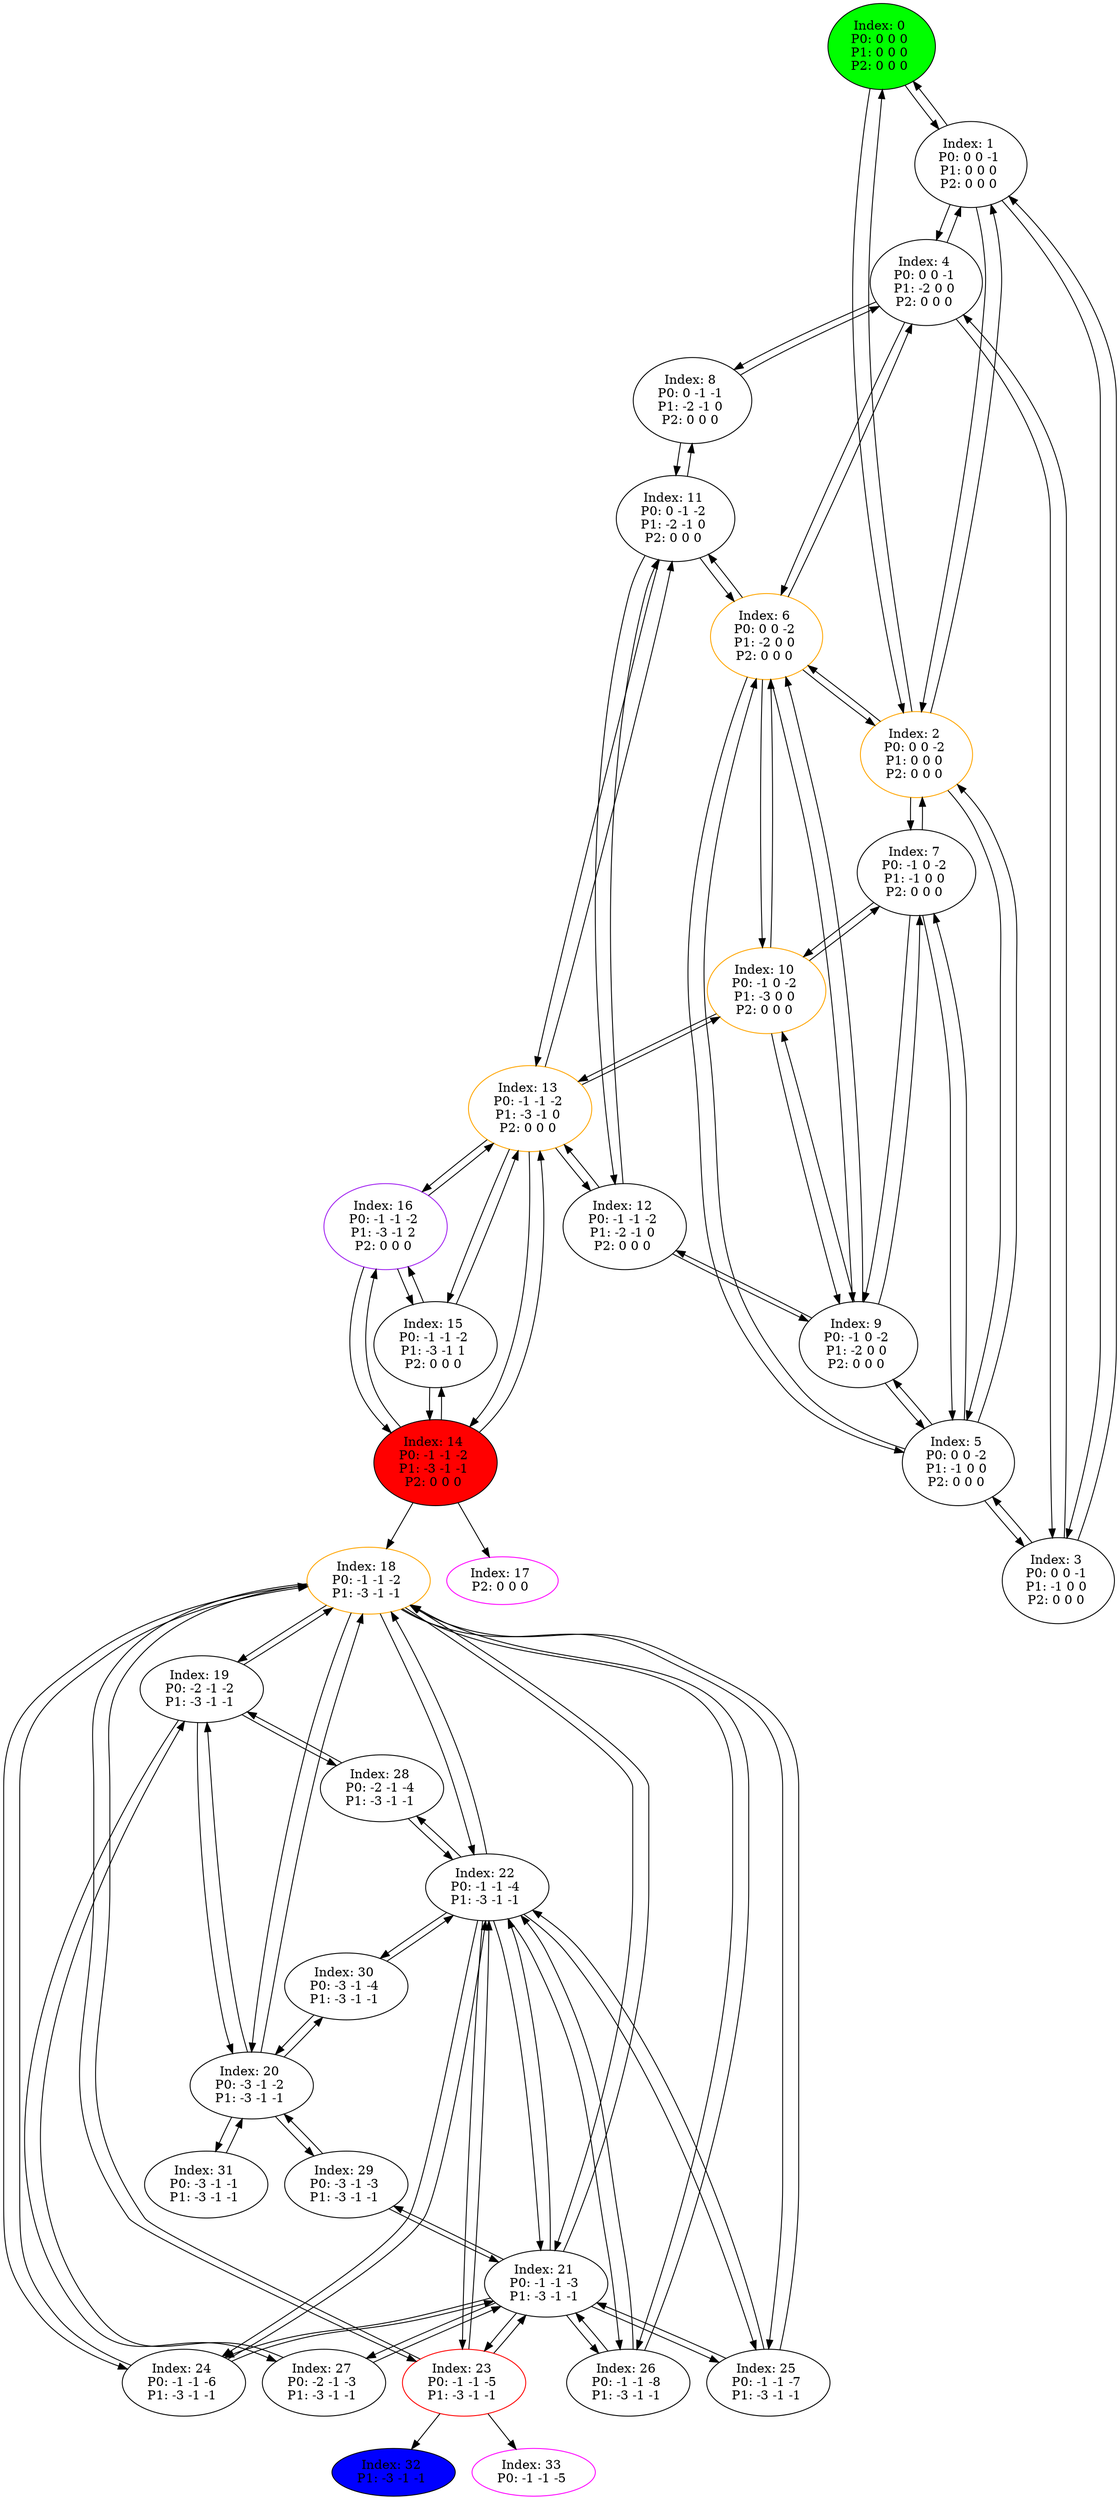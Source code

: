 digraph G {
color = "black"
0[label = "Index: 0 
P0: 0 0 0 
P1: 0 0 0 
P2: 0 0 0 
", style="filled", fillcolor = "green"]
1[label = "Index: 1 
P0: 0 0 -1 
P1: 0 0 0 
P2: 0 0 0 
"]
2[label = "Index: 2 
P0: 0 0 -2 
P1: 0 0 0 
P2: 0 0 0 
", color = "orange"]
3[label = "Index: 3 
P0: 0 0 -1 
P1: -1 0 0 
P2: 0 0 0 
"]
4[label = "Index: 4 
P0: 0 0 -1 
P1: -2 0 0 
P2: 0 0 0 
"]
5[label = "Index: 5 
P0: 0 0 -2 
P1: -1 0 0 
P2: 0 0 0 
"]
6[label = "Index: 6 
P0: 0 0 -2 
P1: -2 0 0 
P2: 0 0 0 
", color = "orange"]
7[label = "Index: 7 
P0: -1 0 -2 
P1: -1 0 0 
P2: 0 0 0 
"]
8[label = "Index: 8 
P0: 0 -1 -1 
P1: -2 -1 0 
P2: 0 0 0 
"]
9[label = "Index: 9 
P0: -1 0 -2 
P1: -2 0 0 
P2: 0 0 0 
"]
10[label = "Index: 10 
P0: -1 0 -2 
P1: -3 0 0 
P2: 0 0 0 
", color = "orange"]
11[label = "Index: 11 
P0: 0 -1 -2 
P1: -2 -1 0 
P2: 0 0 0 
"]
12[label = "Index: 12 
P0: -1 -1 -2 
P1: -2 -1 0 
P2: 0 0 0 
"]
13[label = "Index: 13 
P0: -1 -1 -2 
P1: -3 -1 0 
P2: 0 0 0 
", color = "orange"]
14[label = "Index: 14 
P0: -1 -1 -2 
P1: -3 -1 -1 
P2: 0 0 0 
", style="filled", fillcolor = "red"]
15[label = "Index: 15 
P0: -1 -1 -2 
P1: -3 -1 1 
P2: 0 0 0 
"]
16[label = "Index: 16 
P0: -1 -1 -2 
P1: -3 -1 2 
P2: 0 0 0 
", color = "purple"]
17[label = "Index: 17 
P2: 0 0 0 
", color = "fuchsia"]
18[label = "Index: 18 
P0: -1 -1 -2 
P1: -3 -1 -1 
", color = "orange"]
19[label = "Index: 19 
P0: -2 -1 -2 
P1: -3 -1 -1 
"]
20[label = "Index: 20 
P0: -3 -1 -2 
P1: -3 -1 -1 
"]
21[label = "Index: 21 
P0: -1 -1 -3 
P1: -3 -1 -1 
"]
22[label = "Index: 22 
P0: -1 -1 -4 
P1: -3 -1 -1 
"]
23[label = "Index: 23 
P0: -1 -1 -5 
P1: -3 -1 -1 
", color = "red"]
24[label = "Index: 24 
P0: -1 -1 -6 
P1: -3 -1 -1 
"]
25[label = "Index: 25 
P0: -1 -1 -7 
P1: -3 -1 -1 
"]
26[label = "Index: 26 
P0: -1 -1 -8 
P1: -3 -1 -1 
"]
27[label = "Index: 27 
P0: -2 -1 -3 
P1: -3 -1 -1 
"]
28[label = "Index: 28 
P0: -2 -1 -4 
P1: -3 -1 -1 
"]
29[label = "Index: 29 
P0: -3 -1 -3 
P1: -3 -1 -1 
"]
30[label = "Index: 30 
P0: -3 -1 -4 
P1: -3 -1 -1 
"]
31[label = "Index: 31 
P0: -3 -1 -1 
P1: -3 -1 -1 
"]
32[label = "Index: 32 
P1: -3 -1 -1 
", style="filled", fillcolor = "blue"]
33[label = "Index: 33 
P0: -1 -1 -5 
", color = "fuchsia"]
0 -> 1
0 -> 2

1 -> 0
1 -> 2
1 -> 3
1 -> 4

2 -> 0
2 -> 1
2 -> 5
2 -> 6
2 -> 7

3 -> 1
3 -> 5
3 -> 4

4 -> 1
4 -> 3
4 -> 6
4 -> 8

5 -> 2
5 -> 3
5 -> 7
5 -> 6
5 -> 9

6 -> 2
6 -> 4
6 -> 5
6 -> 9
6 -> 10
6 -> 11

7 -> 2
7 -> 5
7 -> 9
7 -> 10

8 -> 4
8 -> 11

9 -> 5
9 -> 6
9 -> 7
9 -> 10
9 -> 12

10 -> 6
10 -> 7
10 -> 9
10 -> 13

11 -> 6
11 -> 8
11 -> 12
11 -> 13

12 -> 9
12 -> 11
12 -> 13

13 -> 10
13 -> 11
13 -> 12
13 -> 14
13 -> 15
13 -> 16

14 -> 13
14 -> 15
14 -> 16
14 -> 17
14 -> 18

15 -> 13
15 -> 14
15 -> 16

16 -> 13
16 -> 14
16 -> 15

18 -> 19
18 -> 20
18 -> 21
18 -> 22
18 -> 23
18 -> 24
18 -> 25
18 -> 26

19 -> 18
19 -> 20
19 -> 27
19 -> 28

20 -> 18
20 -> 19
20 -> 29
20 -> 30
20 -> 31

21 -> 18
21 -> 27
21 -> 29
21 -> 22
21 -> 23
21 -> 24
21 -> 25
21 -> 26

22 -> 18
22 -> 21
22 -> 28
22 -> 30
22 -> 23
22 -> 24
22 -> 25
22 -> 26

23 -> 18
23 -> 21
23 -> 22
23 -> 32
23 -> 33

24 -> 18
24 -> 21
24 -> 22

25 -> 18
25 -> 21
25 -> 22

26 -> 18
26 -> 21
26 -> 22

27 -> 19
27 -> 21

28 -> 19
28 -> 22

29 -> 20
29 -> 21

30 -> 20
30 -> 22

31 -> 20

}
